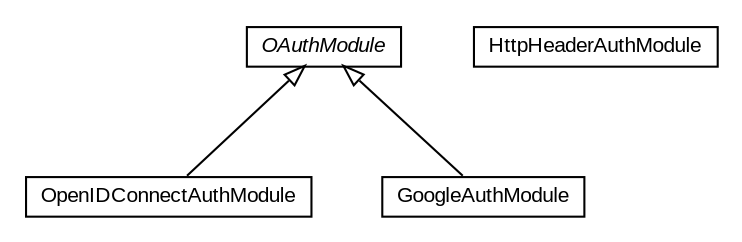 #!/usr/local/bin/dot
#
# Class diagram 
# Generated by UMLGraph version R5_6-24-gf6e263 (http://www.umlgraph.org/)
#

digraph G {
	edge [fontname="arial",fontsize=10,labelfontname="arial",labelfontsize=10];
	node [fontname="arial",fontsize=10,shape=plaintext];
	nodesep=0.25;
	ranksep=0.5;
	// net.trajano.auth.OpenIDConnectAuthModule
	c0 [label=<<table title="net.trajano.auth.OpenIDConnectAuthModule" border="0" cellborder="1" cellspacing="0" cellpadding="2" port="p" href="./OpenIDConnectAuthModule.html">
		<tr><td><table border="0" cellspacing="0" cellpadding="1">
<tr><td align="center" balign="center"> OpenIDConnectAuthModule </td></tr>
		</table></td></tr>
		</table>>, URL="./OpenIDConnectAuthModule.html", fontname="arial", fontcolor="black", fontsize=10.0];
	// net.trajano.auth.OAuthModule
	c1 [label=<<table title="net.trajano.auth.OAuthModule" border="0" cellborder="1" cellspacing="0" cellpadding="2" port="p" href="./OAuthModule.html">
		<tr><td><table border="0" cellspacing="0" cellpadding="1">
<tr><td align="center" balign="center"><font face="arial italic"> OAuthModule </font></td></tr>
		</table></td></tr>
		</table>>, URL="./OAuthModule.html", fontname="arial", fontcolor="black", fontsize=10.0];
	// net.trajano.auth.HttpHeaderAuthModule
	c2 [label=<<table title="net.trajano.auth.HttpHeaderAuthModule" border="0" cellborder="1" cellspacing="0" cellpadding="2" port="p" href="./HttpHeaderAuthModule.html">
		<tr><td><table border="0" cellspacing="0" cellpadding="1">
<tr><td align="center" balign="center"> HttpHeaderAuthModule </td></tr>
		</table></td></tr>
		</table>>, URL="./HttpHeaderAuthModule.html", fontname="arial", fontcolor="black", fontsize=10.0];
	// net.trajano.auth.GoogleAuthModule
	c3 [label=<<table title="net.trajano.auth.GoogleAuthModule" border="0" cellborder="1" cellspacing="0" cellpadding="2" port="p" href="./GoogleAuthModule.html">
		<tr><td><table border="0" cellspacing="0" cellpadding="1">
<tr><td align="center" balign="center"> GoogleAuthModule </td></tr>
		</table></td></tr>
		</table>>, URL="./GoogleAuthModule.html", fontname="arial", fontcolor="black", fontsize=10.0];
	//net.trajano.auth.OpenIDConnectAuthModule extends net.trajano.auth.OAuthModule
	c1:p -> c0:p [dir=back,arrowtail=empty];
	//net.trajano.auth.GoogleAuthModule extends net.trajano.auth.OAuthModule
	c1:p -> c3:p [dir=back,arrowtail=empty];
}

